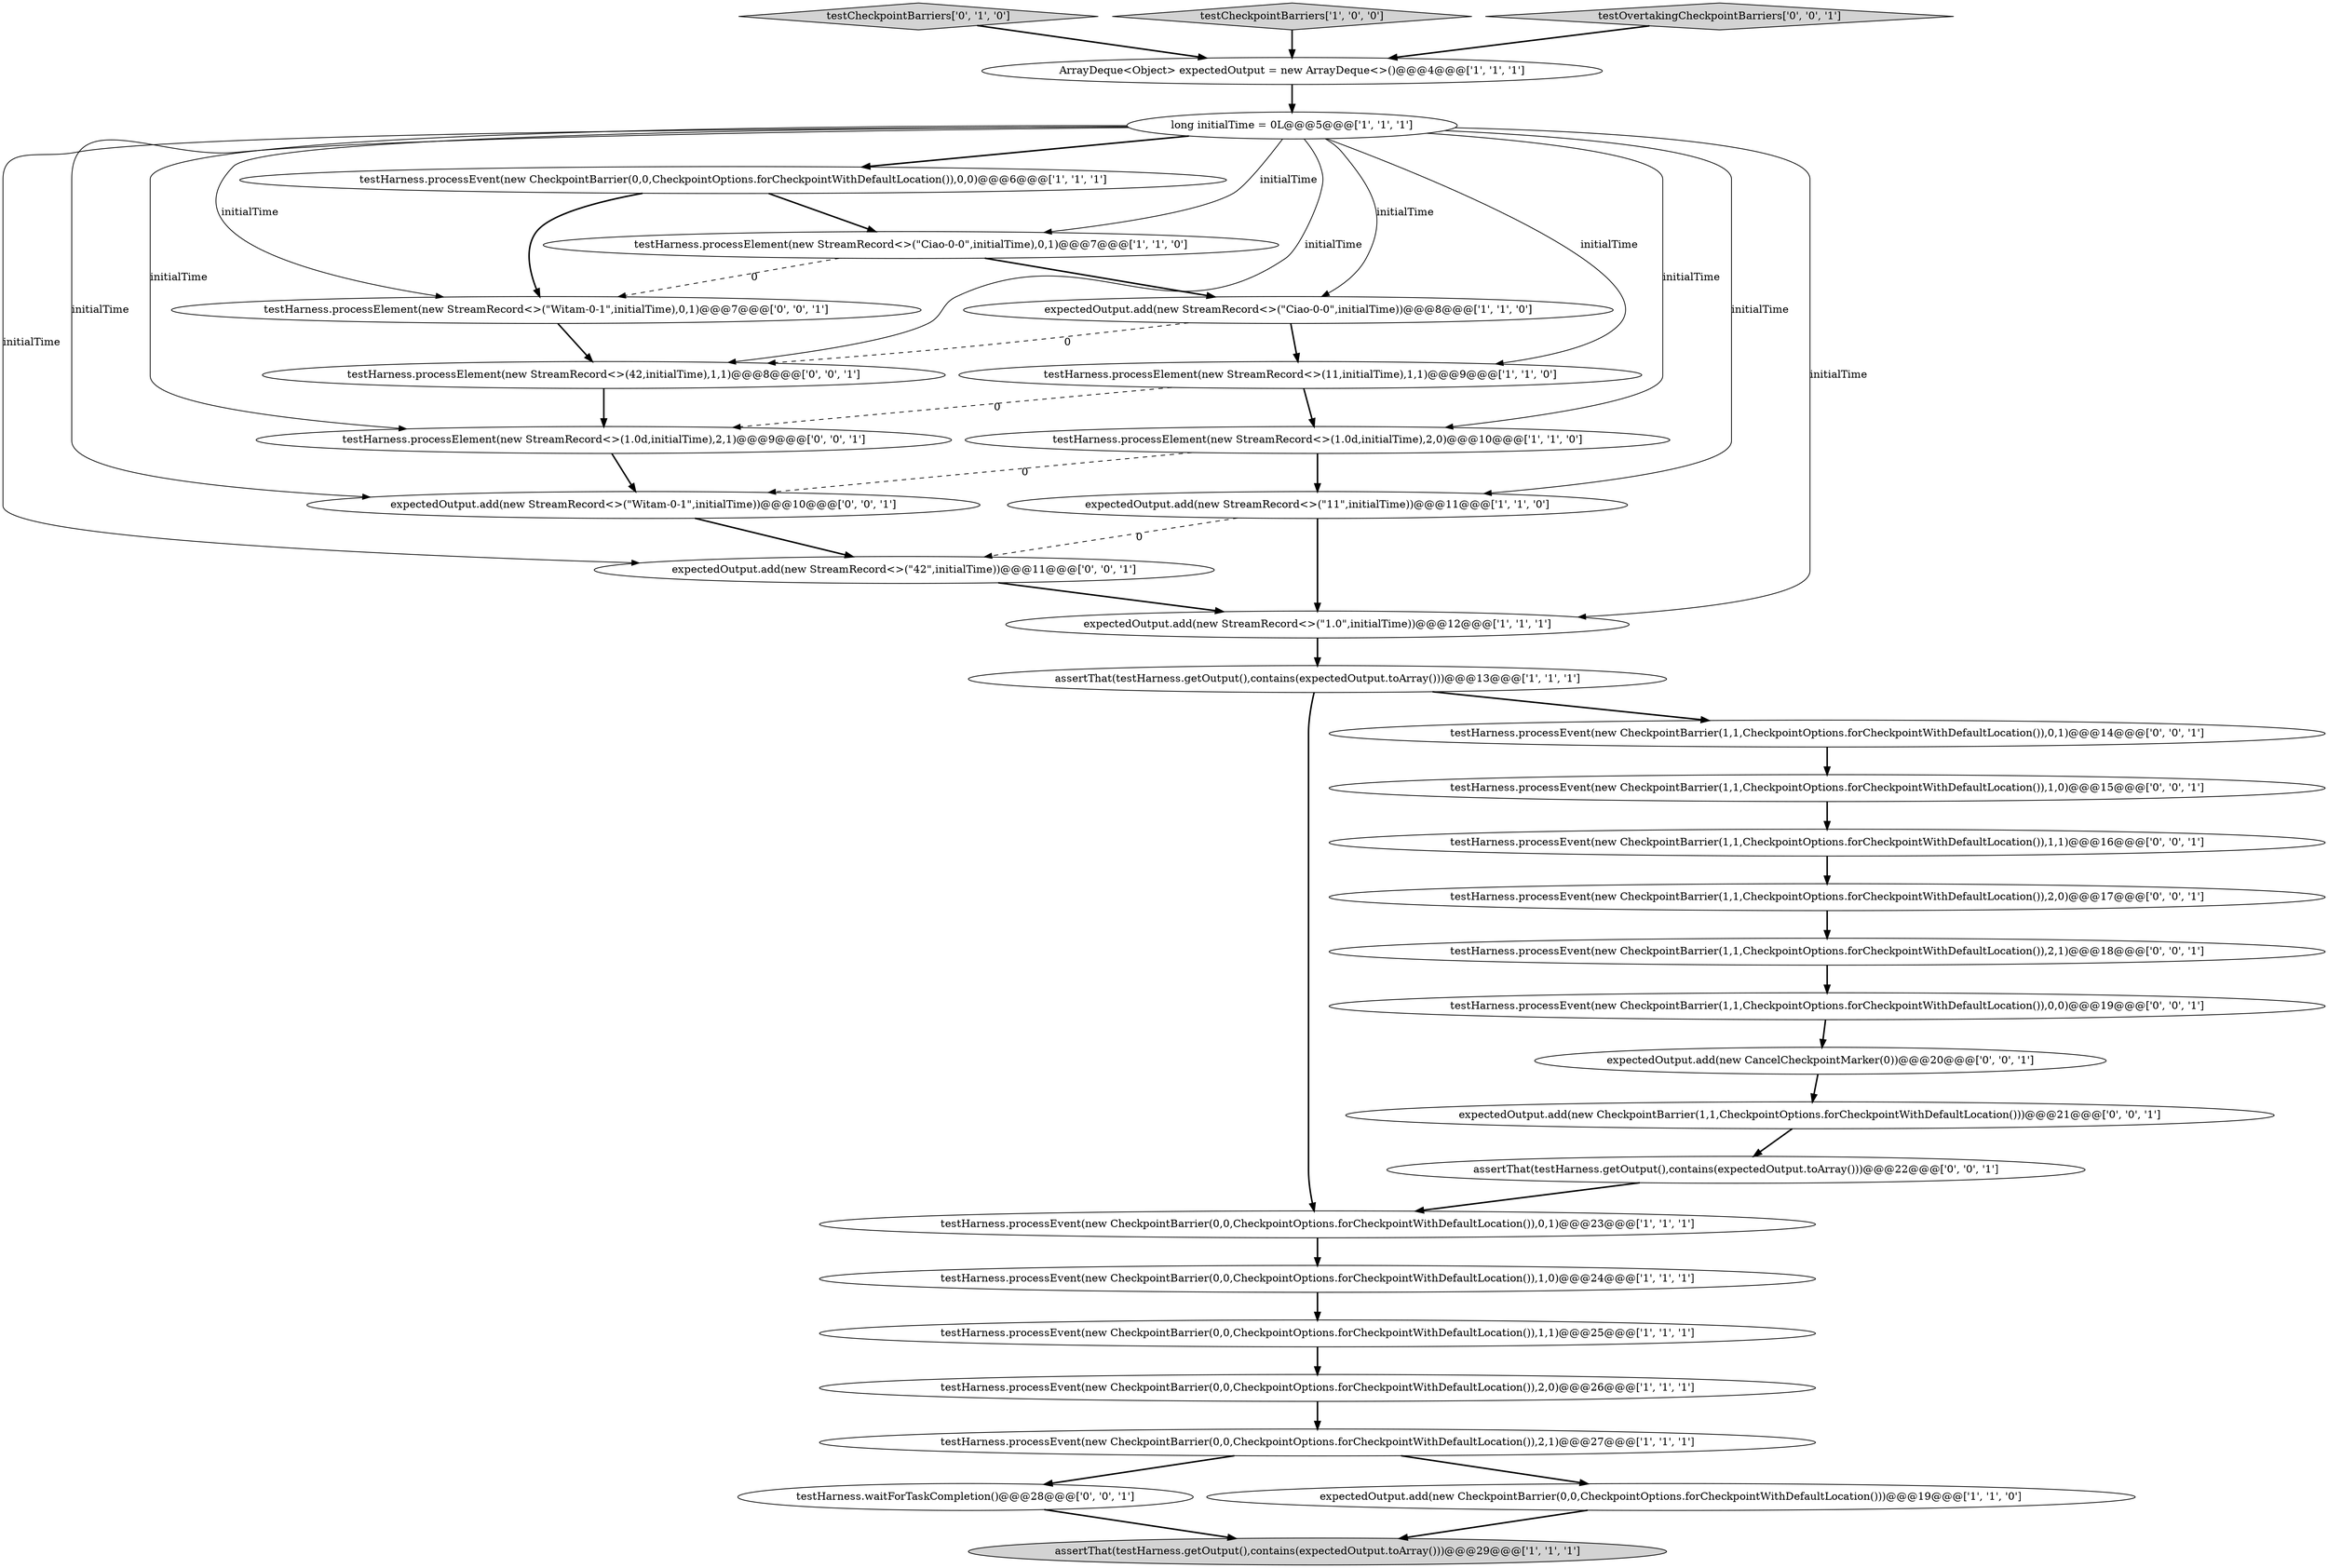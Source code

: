 digraph {
5 [style = filled, label = "testHarness.processEvent(new CheckpointBarrier(0,0,CheckpointOptions.forCheckpointWithDefaultLocation()),0,0)@@@6@@@['1', '1', '1']", fillcolor = white, shape = ellipse image = "AAA0AAABBB1BBB"];
1 [style = filled, label = "expectedOutput.add(new StreamRecord<>(\"Ciao-0-0\",initialTime))@@@8@@@['1', '1', '0']", fillcolor = white, shape = ellipse image = "AAA0AAABBB1BBB"];
23 [style = filled, label = "expectedOutput.add(new CheckpointBarrier(1,1,CheckpointOptions.forCheckpointWithDefaultLocation()))@@@21@@@['0', '0', '1']", fillcolor = white, shape = ellipse image = "AAA0AAABBB3BBB"];
7 [style = filled, label = "assertThat(testHarness.getOutput(),contains(expectedOutput.toArray()))@@@13@@@['1', '1', '1']", fillcolor = white, shape = ellipse image = "AAA0AAABBB1BBB"];
24 [style = filled, label = "testHarness.processEvent(new CheckpointBarrier(1,1,CheckpointOptions.forCheckpointWithDefaultLocation()),0,1)@@@14@@@['0', '0', '1']", fillcolor = white, shape = ellipse image = "AAA0AAABBB3BBB"];
25 [style = filled, label = "testHarness.processEvent(new CheckpointBarrier(1,1,CheckpointOptions.forCheckpointWithDefaultLocation()),2,0)@@@17@@@['0', '0', '1']", fillcolor = white, shape = ellipse image = "AAA0AAABBB3BBB"];
17 [style = filled, label = "testHarness.processElement(new StreamRecord<>(\"Ciao-0-0\",initialTime),0,1)@@@7@@@['1', '1', '0']", fillcolor = white, shape = ellipse image = "AAA0AAABBB1BBB"];
18 [style = filled, label = "testCheckpointBarriers['0', '1', '0']", fillcolor = lightgray, shape = diamond image = "AAA0AAABBB2BBB"];
19 [style = filled, label = "expectedOutput.add(new CancelCheckpointMarker(0))@@@20@@@['0', '0', '1']", fillcolor = white, shape = ellipse image = "AAA0AAABBB3BBB"];
8 [style = filled, label = "testHarness.processEvent(new CheckpointBarrier(0,0,CheckpointOptions.forCheckpointWithDefaultLocation()),0,1)@@@23@@@['1', '1', '1']", fillcolor = white, shape = ellipse image = "AAA0AAABBB1BBB"];
28 [style = filled, label = "testHarness.processEvent(new CheckpointBarrier(1,1,CheckpointOptions.forCheckpointWithDefaultLocation()),1,1)@@@16@@@['0', '0', '1']", fillcolor = white, shape = ellipse image = "AAA0AAABBB3BBB"];
22 [style = filled, label = "testHarness.processElement(new StreamRecord<>(1.0d,initialTime),2,1)@@@9@@@['0', '0', '1']", fillcolor = white, shape = ellipse image = "AAA0AAABBB3BBB"];
0 [style = filled, label = "testHarness.processElement(new StreamRecord<>(1.0d,initialTime),2,0)@@@10@@@['1', '1', '0']", fillcolor = white, shape = ellipse image = "AAA0AAABBB1BBB"];
29 [style = filled, label = "testHarness.waitForTaskCompletion()@@@28@@@['0', '0', '1']", fillcolor = white, shape = ellipse image = "AAA0AAABBB3BBB"];
9 [style = filled, label = "testCheckpointBarriers['1', '0', '0']", fillcolor = lightgray, shape = diamond image = "AAA0AAABBB1BBB"];
10 [style = filled, label = "expectedOutput.add(new StreamRecord<>(\"11\",initialTime))@@@11@@@['1', '1', '0']", fillcolor = white, shape = ellipse image = "AAA0AAABBB1BBB"];
4 [style = filled, label = "long initialTime = 0L@@@5@@@['1', '1', '1']", fillcolor = white, shape = ellipse image = "AAA0AAABBB1BBB"];
15 [style = filled, label = "testHarness.processElement(new StreamRecord<>(11,initialTime),1,1)@@@9@@@['1', '1', '0']", fillcolor = white, shape = ellipse image = "AAA0AAABBB1BBB"];
32 [style = filled, label = "testHarness.processEvent(new CheckpointBarrier(1,1,CheckpointOptions.forCheckpointWithDefaultLocation()),2,1)@@@18@@@['0', '0', '1']", fillcolor = white, shape = ellipse image = "AAA0AAABBB3BBB"];
31 [style = filled, label = "testHarness.processEvent(new CheckpointBarrier(1,1,CheckpointOptions.forCheckpointWithDefaultLocation()),0,0)@@@19@@@['0', '0', '1']", fillcolor = white, shape = ellipse image = "AAA0AAABBB3BBB"];
33 [style = filled, label = "testHarness.processEvent(new CheckpointBarrier(1,1,CheckpointOptions.forCheckpointWithDefaultLocation()),1,0)@@@15@@@['0', '0', '1']", fillcolor = white, shape = ellipse image = "AAA0AAABBB3BBB"];
11 [style = filled, label = "ArrayDeque<Object> expectedOutput = new ArrayDeque<>()@@@4@@@['1', '1', '1']", fillcolor = white, shape = ellipse image = "AAA0AAABBB1BBB"];
16 [style = filled, label = "testHarness.processEvent(new CheckpointBarrier(0,0,CheckpointOptions.forCheckpointWithDefaultLocation()),2,0)@@@26@@@['1', '1', '1']", fillcolor = white, shape = ellipse image = "AAA0AAABBB1BBB"];
20 [style = filled, label = "testHarness.processElement(new StreamRecord<>(\"Witam-0-1\",initialTime),0,1)@@@7@@@['0', '0', '1']", fillcolor = white, shape = ellipse image = "AAA0AAABBB3BBB"];
2 [style = filled, label = "expectedOutput.add(new CheckpointBarrier(0,0,CheckpointOptions.forCheckpointWithDefaultLocation()))@@@19@@@['1', '1', '0']", fillcolor = white, shape = ellipse image = "AAA0AAABBB1BBB"];
26 [style = filled, label = "testOvertakingCheckpointBarriers['0', '0', '1']", fillcolor = lightgray, shape = diamond image = "AAA0AAABBB3BBB"];
3 [style = filled, label = "testHarness.processEvent(new CheckpointBarrier(0,0,CheckpointOptions.forCheckpointWithDefaultLocation()),1,1)@@@25@@@['1', '1', '1']", fillcolor = white, shape = ellipse image = "AAA0AAABBB1BBB"];
27 [style = filled, label = "expectedOutput.add(new StreamRecord<>(\"42\",initialTime))@@@11@@@['0', '0', '1']", fillcolor = white, shape = ellipse image = "AAA0AAABBB3BBB"];
6 [style = filled, label = "testHarness.processEvent(new CheckpointBarrier(0,0,CheckpointOptions.forCheckpointWithDefaultLocation()),2,1)@@@27@@@['1', '1', '1']", fillcolor = white, shape = ellipse image = "AAA0AAABBB1BBB"];
14 [style = filled, label = "testHarness.processEvent(new CheckpointBarrier(0,0,CheckpointOptions.forCheckpointWithDefaultLocation()),1,0)@@@24@@@['1', '1', '1']", fillcolor = white, shape = ellipse image = "AAA0AAABBB1BBB"];
34 [style = filled, label = "assertThat(testHarness.getOutput(),contains(expectedOutput.toArray()))@@@22@@@['0', '0', '1']", fillcolor = white, shape = ellipse image = "AAA0AAABBB3BBB"];
12 [style = filled, label = "assertThat(testHarness.getOutput(),contains(expectedOutput.toArray()))@@@29@@@['1', '1', '1']", fillcolor = lightgray, shape = ellipse image = "AAA0AAABBB1BBB"];
30 [style = filled, label = "expectedOutput.add(new StreamRecord<>(\"Witam-0-1\",initialTime))@@@10@@@['0', '0', '1']", fillcolor = white, shape = ellipse image = "AAA0AAABBB3BBB"];
13 [style = filled, label = "expectedOutput.add(new StreamRecord<>(\"1.0\",initialTime))@@@12@@@['1', '1', '1']", fillcolor = white, shape = ellipse image = "AAA0AAABBB1BBB"];
21 [style = filled, label = "testHarness.processElement(new StreamRecord<>(42,initialTime),1,1)@@@8@@@['0', '0', '1']", fillcolor = white, shape = ellipse image = "AAA0AAABBB3BBB"];
27->13 [style = bold, label=""];
14->3 [style = bold, label=""];
4->17 [style = solid, label="initialTime"];
4->22 [style = solid, label="initialTime"];
9->11 [style = bold, label=""];
17->1 [style = bold, label=""];
5->20 [style = bold, label=""];
16->6 [style = bold, label=""];
1->15 [style = bold, label=""];
33->28 [style = bold, label=""];
18->11 [style = bold, label=""];
11->4 [style = bold, label=""];
30->27 [style = bold, label=""];
25->32 [style = bold, label=""];
8->14 [style = bold, label=""];
4->0 [style = solid, label="initialTime"];
1->21 [style = dashed, label="0"];
34->8 [style = bold, label=""];
3->16 [style = bold, label=""];
10->27 [style = dashed, label="0"];
4->1 [style = solid, label="initialTime"];
7->8 [style = bold, label=""];
5->17 [style = bold, label=""];
22->30 [style = bold, label=""];
26->11 [style = bold, label=""];
2->12 [style = bold, label=""];
6->29 [style = bold, label=""];
15->22 [style = dashed, label="0"];
4->21 [style = solid, label="initialTime"];
6->2 [style = bold, label=""];
20->21 [style = bold, label=""];
4->30 [style = solid, label="initialTime"];
24->33 [style = bold, label=""];
7->24 [style = bold, label=""];
0->10 [style = bold, label=""];
29->12 [style = bold, label=""];
17->20 [style = dashed, label="0"];
10->13 [style = bold, label=""];
21->22 [style = bold, label=""];
13->7 [style = bold, label=""];
19->23 [style = bold, label=""];
15->0 [style = bold, label=""];
4->10 [style = solid, label="initialTime"];
0->30 [style = dashed, label="0"];
23->34 [style = bold, label=""];
28->25 [style = bold, label=""];
4->15 [style = solid, label="initialTime"];
4->13 [style = solid, label="initialTime"];
4->5 [style = bold, label=""];
32->31 [style = bold, label=""];
31->19 [style = bold, label=""];
4->27 [style = solid, label="initialTime"];
4->20 [style = solid, label="initialTime"];
}
